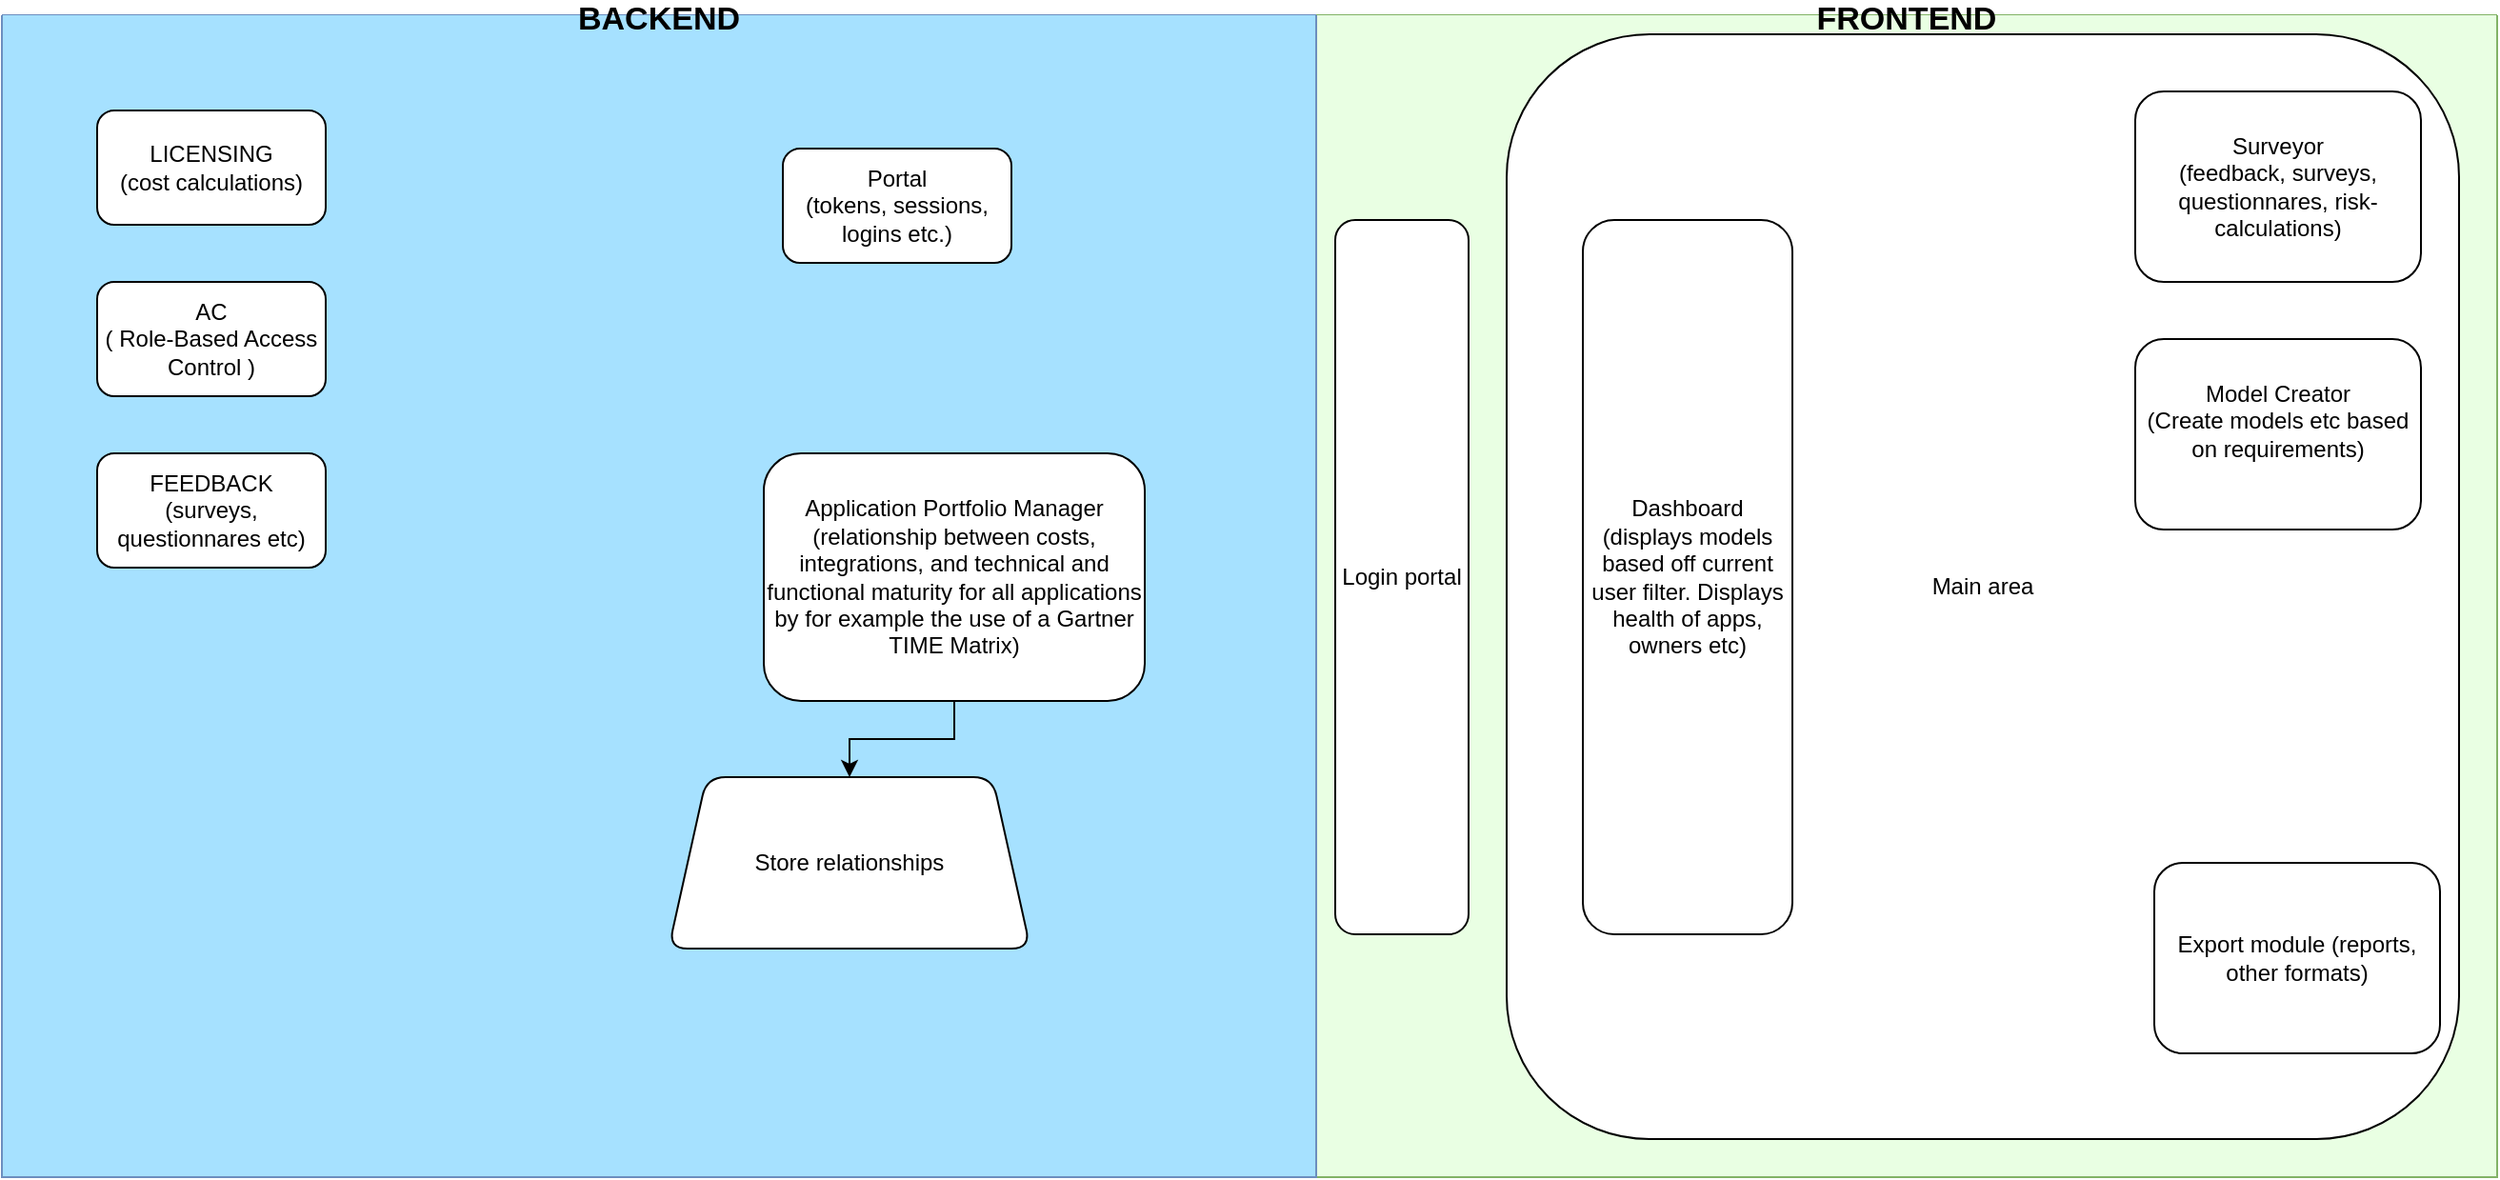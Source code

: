 <mxfile version="22.0.2" type="github">
  <diagram name="Page-1" id="J7pNc2jzAyI4eaKNCd6m">
    <mxGraphModel dx="2261" dy="790" grid="1" gridSize="10" guides="1" tooltips="1" connect="1" arrows="1" fold="1" page="1" pageScale="1" pageWidth="827" pageHeight="1169" math="0" shadow="0">
      <root>
        <mxCell id="0" />
        <mxCell id="1" parent="0" />
        <mxCell id="2TCdwBlKLAB9yFs61my--2" value="FRONTEND" style="swimlane;startSize=0;fillColor=#d5e8d4;strokeColor=#82b366;swimlaneFillColor=#E9FFE3;fontSize=17;" parent="1" vertex="1">
          <mxGeometry x="430" y="140" width="620" height="610" as="geometry" />
        </mxCell>
        <mxCell id="2TCdwBlKLAB9yFs61my--15" value="Login portal" style="rounded=1;whiteSpace=wrap;html=1;" parent="2TCdwBlKLAB9yFs61my--2" vertex="1">
          <mxGeometry x="10" y="107.5" width="70" height="375" as="geometry" />
        </mxCell>
        <mxCell id="2TCdwBlKLAB9yFs61my--18" value="Main area" style="rounded=1;whiteSpace=wrap;html=1;" parent="2TCdwBlKLAB9yFs61my--2" vertex="1">
          <mxGeometry x="100" y="10" width="500" height="580" as="geometry" />
        </mxCell>
        <mxCell id="2TCdwBlKLAB9yFs61my--19" value="Export module (reports, other formats)" style="rounded=1;whiteSpace=wrap;html=1;" parent="2TCdwBlKLAB9yFs61my--2" vertex="1">
          <mxGeometry x="440" y="445" width="150" height="100" as="geometry" />
        </mxCell>
        <mxCell id="2TCdwBlKLAB9yFs61my--20" value="Model Creator&lt;br&gt;(Create models etc based on requirements)&lt;br&gt;&lt;br&gt;" style="rounded=1;whiteSpace=wrap;html=1;" parent="2TCdwBlKLAB9yFs61my--2" vertex="1">
          <mxGeometry x="430" y="170" width="150" height="100" as="geometry" />
        </mxCell>
        <mxCell id="2TCdwBlKLAB9yFs61my--17" value="Surveyor&lt;br&gt;(feedback, surveys, questionnares, risk-calculations)" style="rounded=1;whiteSpace=wrap;html=1;" parent="2TCdwBlKLAB9yFs61my--2" vertex="1">
          <mxGeometry x="430" y="40" width="150" height="100" as="geometry" />
        </mxCell>
        <mxCell id="cWYaBt4Y9uWp1_rOtv05-1" value="Dashboard&lt;br&gt;(displays models based off current user filter. Displays health of apps, owners etc)" style="rounded=1;whiteSpace=wrap;html=1;" vertex="1" parent="2TCdwBlKLAB9yFs61my--2">
          <mxGeometry x="140" y="107.5" width="110" height="375" as="geometry" />
        </mxCell>
        <mxCell id="2TCdwBlKLAB9yFs61my--3" value="BACKEND" style="swimlane;startSize=0;fillColor=#dae8fc;strokeColor=#6C8EBF;glass=0;gradientColor=none;swimlaneFillColor=#A6E1FF;fontSize=17;" parent="1" vertex="1">
          <mxGeometry x="-260" y="140" width="690" height="610" as="geometry" />
        </mxCell>
        <mxCell id="2TCdwBlKLAB9yFs61my--4" value="AC&lt;br&gt;( Role-Based Access Control )" style="rounded=1;whiteSpace=wrap;html=1;" parent="2TCdwBlKLAB9yFs61my--3" vertex="1">
          <mxGeometry x="50" y="140" width="120" height="60" as="geometry" />
        </mxCell>
        <mxCell id="2TCdwBlKLAB9yFs61my--13" value="" style="edgeStyle=orthogonalEdgeStyle;rounded=0;orthogonalLoop=1;jettySize=auto;html=1;" parent="2TCdwBlKLAB9yFs61my--3" source="2TCdwBlKLAB9yFs61my--5" target="2TCdwBlKLAB9yFs61my--12" edge="1">
          <mxGeometry relative="1" as="geometry" />
        </mxCell>
        <mxCell id="2TCdwBlKLAB9yFs61my--5" value="Application Portfolio Manager&lt;br&gt;(relationship between costs, integrations, and technical and functional maturity for all applications by for example the use of a Gartner TIME Matrix)" style="rounded=1;whiteSpace=wrap;html=1;" parent="2TCdwBlKLAB9yFs61my--3" vertex="1">
          <mxGeometry x="400" y="230" width="200" height="130" as="geometry" />
        </mxCell>
        <mxCell id="2TCdwBlKLAB9yFs61my--7" value="LICENSING&lt;br&gt;(cost calculations)" style="rounded=1;whiteSpace=wrap;html=1;" parent="2TCdwBlKLAB9yFs61my--3" vertex="1">
          <mxGeometry x="50" y="50" width="120" height="60" as="geometry" />
        </mxCell>
        <mxCell id="2TCdwBlKLAB9yFs61my--8" value="FEEDBACK&lt;br&gt;(surveys, questionnares etc)" style="rounded=1;whiteSpace=wrap;html=1;" parent="2TCdwBlKLAB9yFs61my--3" vertex="1">
          <mxGeometry x="50" y="230" width="120" height="60" as="geometry" />
        </mxCell>
        <mxCell id="2TCdwBlKLAB9yFs61my--9" value="Portal&lt;br&gt;(tokens, sessions, logins etc.)" style="rounded=1;whiteSpace=wrap;html=1;" parent="2TCdwBlKLAB9yFs61my--3" vertex="1">
          <mxGeometry x="410" y="70" width="120" height="60" as="geometry" />
        </mxCell>
        <mxCell id="2TCdwBlKLAB9yFs61my--12" value="Store relationships&lt;br&gt;" style="shape=trapezoid;perimeter=trapezoidPerimeter;whiteSpace=wrap;html=1;fixedSize=1;rounded=1;" parent="2TCdwBlKLAB9yFs61my--3" vertex="1">
          <mxGeometry x="350" y="400" width="190" height="90" as="geometry" />
        </mxCell>
      </root>
    </mxGraphModel>
  </diagram>
</mxfile>
